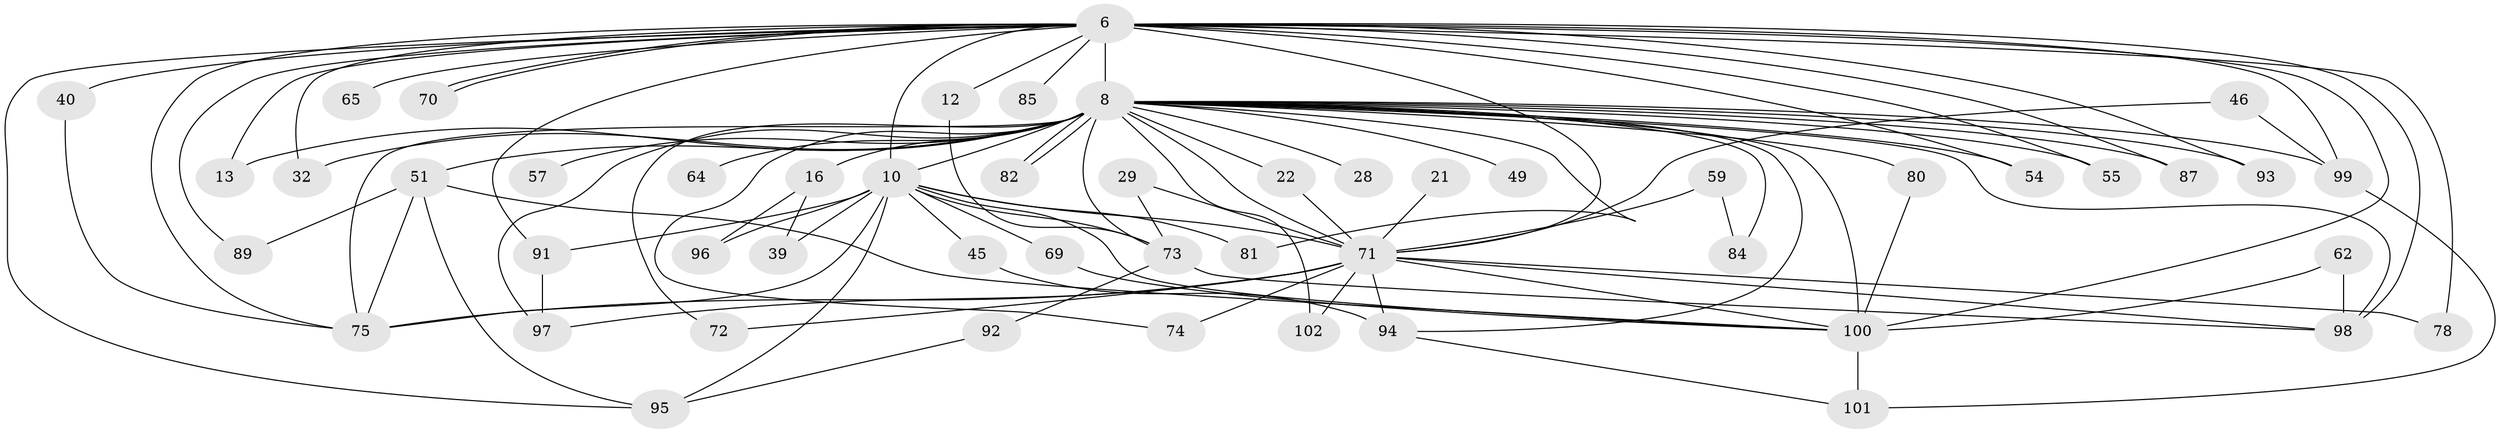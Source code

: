 // original degree distribution, {22: 0.00980392156862745, 25: 0.00980392156862745, 19: 0.0196078431372549, 12: 0.00980392156862745, 18: 0.0196078431372549, 26: 0.00980392156862745, 20: 0.00980392156862745, 29: 0.00980392156862745, 6: 0.00980392156862745, 2: 0.5392156862745098, 4: 0.0784313725490196, 3: 0.19607843137254902, 7: 0.00980392156862745, 5: 0.06862745098039216}
// Generated by graph-tools (version 1.1) at 2025/44/03/09/25 04:44:34]
// undirected, 51 vertices, 101 edges
graph export_dot {
graph [start="1"]
  node [color=gray90,style=filled];
  6 [super="+2"];
  8 [super="+7"];
  10 [super="+5"];
  12;
  13;
  16 [super="+14"];
  21;
  22;
  28;
  29;
  32;
  39;
  40;
  45;
  46;
  49;
  51 [super="+36"];
  54 [super="+30"];
  55;
  57;
  59;
  62;
  64;
  65;
  69 [super="+41"];
  70;
  71 [super="+66+9"];
  72;
  73 [super="+11+43+60+53"];
  74;
  75 [super="+35+4"];
  78;
  80 [super="+44"];
  81;
  82;
  84;
  85;
  87 [super="+63"];
  89;
  91 [super="+67"];
  92;
  93;
  94 [super="+88"];
  95 [super="+38"];
  96;
  97 [super="+47"];
  98 [super="+33+90+52"];
  99 [super="+83+77"];
  100 [super="+61+68+86"];
  101 [super="+76"];
  102;
  6 -- 8 [weight=6];
  6 -- 10 [weight=4];
  6 -- 55;
  6 -- 65 [weight=2];
  6 -- 70;
  6 -- 70;
  6 -- 78;
  6 -- 85 [weight=2];
  6 -- 89;
  6 -- 93;
  6 -- 95 [weight=2];
  6 -- 12;
  6 -- 13;
  6 -- 32;
  6 -- 99 [weight=4];
  6 -- 40;
  6 -- 54 [weight=2];
  6 -- 91 [weight=2];
  6 -- 75 [weight=2];
  6 -- 98;
  6 -- 71 [weight=5];
  6 -- 87;
  6 -- 100 [weight=5];
  8 -- 10 [weight=6];
  8 -- 13;
  8 -- 16 [weight=3];
  8 -- 22;
  8 -- 28 [weight=2];
  8 -- 49 [weight=2];
  8 -- 55;
  8 -- 57 [weight=2];
  8 -- 64 [weight=2];
  8 -- 72;
  8 -- 73 [weight=5];
  8 -- 74;
  8 -- 82;
  8 -- 82;
  8 -- 94 [weight=2];
  8 -- 80 [weight=2];
  8 -- 81;
  8 -- 84;
  8 -- 87;
  8 -- 93;
  8 -- 32;
  8 -- 102;
  8 -- 54;
  8 -- 99;
  8 -- 75 [weight=4];
  8 -- 98 [weight=2];
  8 -- 97;
  8 -- 71 [weight=7];
  8 -- 100 [weight=2];
  8 -- 51 [weight=2];
  10 -- 69 [weight=3];
  10 -- 81;
  10 -- 91 [weight=2];
  10 -- 96;
  10 -- 39;
  10 -- 45;
  10 -- 73 [weight=4];
  10 -- 95 [weight=2];
  10 -- 75 [weight=2];
  10 -- 71 [weight=4];
  10 -- 100 [weight=3];
  12 -- 73;
  16 -- 96;
  16 -- 39;
  21 -- 71 [weight=2];
  22 -- 71;
  29 -- 71;
  29 -- 73;
  40 -- 75;
  45 -- 94;
  46 -- 99;
  46 -- 71;
  51 -- 95;
  51 -- 100;
  51 -- 89;
  51 -- 75;
  59 -- 84;
  59 -- 71 [weight=2];
  62 -- 98;
  62 -- 100;
  69 -- 100;
  71 -- 72;
  71 -- 74;
  71 -- 75 [weight=3];
  71 -- 78;
  71 -- 97;
  71 -- 98 [weight=2];
  71 -- 102;
  71 -- 94 [weight=3];
  71 -- 100;
  73 -- 98;
  73 -- 92;
  80 -- 100;
  91 -- 97;
  92 -- 95;
  94 -- 101;
  99 -- 101;
  100 -- 101;
}
